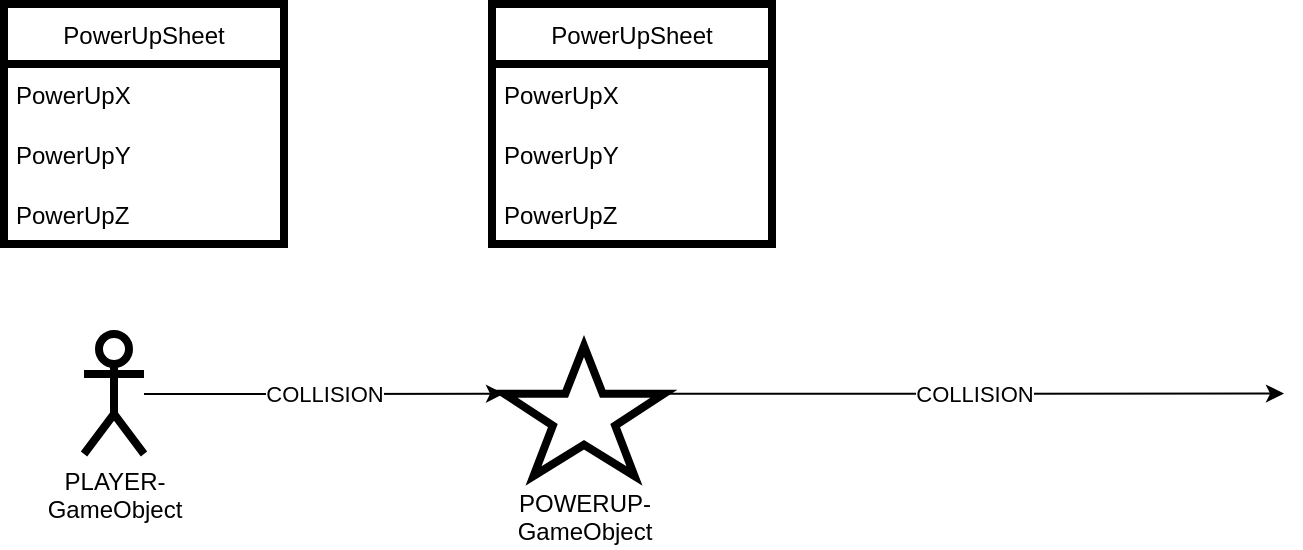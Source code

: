 <mxfile version="17.4.5" type="device"><diagram id="ZWSiO-3LRYcksgyxSfCH" name="Page-1"><mxGraphModel dx="825" dy="449" grid="1" gridSize="10" guides="1" tooltips="1" connect="1" arrows="1" fold="1" page="1" pageScale="1" pageWidth="827" pageHeight="1169" math="0" shadow="0"><root><mxCell id="0"/><mxCell id="1" parent="0"/><mxCell id="BkvBlq_xmDI9cJ0oDYBj-3" value="COLLISION" style="edgeStyle=orthogonalEdgeStyle;rounded=0;orthogonalLoop=1;jettySize=auto;html=1;entryX=0;entryY=0.367;entryDx=0;entryDy=0;entryPerimeter=0;" edge="1" parent="1" source="BkvBlq_xmDI9cJ0oDYBj-1" target="BkvBlq_xmDI9cJ0oDYBj-2"><mxGeometry relative="1" as="geometry"/></mxCell><mxCell id="BkvBlq_xmDI9cJ0oDYBj-1" value="PLAYER-&lt;br&gt;GameObject" style="shape=umlActor;verticalLabelPosition=bottom;verticalAlign=top;html=1;outlineConnect=0;strokeWidth=4;" vertex="1" parent="1"><mxGeometry x="210" y="585" width="30" height="60" as="geometry"/></mxCell><mxCell id="BkvBlq_xmDI9cJ0oDYBj-2" value="POWERUP-&lt;br&gt;GameObject" style="verticalLabelPosition=bottom;verticalAlign=top;html=1;shape=mxgraph.basic.star;strokeWidth=4;" vertex="1" parent="1"><mxGeometry x="420" y="591" width="80" height="65" as="geometry"/></mxCell><mxCell id="BkvBlq_xmDI9cJ0oDYBj-9" value="COLLISION" style="edgeStyle=orthogonalEdgeStyle;rounded=0;orthogonalLoop=1;jettySize=auto;html=1;exitX=1;exitY=0.367;exitDx=0;exitDy=0;exitPerimeter=0;" edge="1" parent="1" source="BkvBlq_xmDI9cJ0oDYBj-2"><mxGeometry relative="1" as="geometry"><mxPoint x="510" y="614.8" as="sourcePoint"/><mxPoint x="810" y="614.8" as="targetPoint"/><Array as="points"/></mxGeometry></mxCell><mxCell id="BkvBlq_xmDI9cJ0oDYBj-10" value="PowerUpSheet" style="swimlane;fontStyle=0;childLayout=stackLayout;horizontal=1;startSize=30;horizontalStack=0;resizeParent=1;resizeParentMax=0;resizeLast=0;collapsible=1;marginBottom=0;strokeWidth=4;" vertex="1" parent="1"><mxGeometry x="170" y="420" width="140" height="120" as="geometry"/></mxCell><mxCell id="BkvBlq_xmDI9cJ0oDYBj-11" value="PowerUpX" style="text;strokeColor=none;fillColor=none;align=left;verticalAlign=middle;spacingLeft=4;spacingRight=4;overflow=hidden;points=[[0,0.5],[1,0.5]];portConstraint=eastwest;rotatable=0;" vertex="1" parent="BkvBlq_xmDI9cJ0oDYBj-10"><mxGeometry y="30" width="140" height="30" as="geometry"/></mxCell><mxCell id="BkvBlq_xmDI9cJ0oDYBj-12" value="PowerUpY" style="text;strokeColor=none;fillColor=none;align=left;verticalAlign=middle;spacingLeft=4;spacingRight=4;overflow=hidden;points=[[0,0.5],[1,0.5]];portConstraint=eastwest;rotatable=0;" vertex="1" parent="BkvBlq_xmDI9cJ0oDYBj-10"><mxGeometry y="60" width="140" height="30" as="geometry"/></mxCell><mxCell id="BkvBlq_xmDI9cJ0oDYBj-13" value="PowerUpZ" style="text;strokeColor=none;fillColor=none;align=left;verticalAlign=middle;spacingLeft=4;spacingRight=4;overflow=hidden;points=[[0,0.5],[1,0.5]];portConstraint=eastwest;rotatable=0;" vertex="1" parent="BkvBlq_xmDI9cJ0oDYBj-10"><mxGeometry y="90" width="140" height="30" as="geometry"/></mxCell><mxCell id="BkvBlq_xmDI9cJ0oDYBj-14" value="PowerUpSheet" style="swimlane;fontStyle=0;childLayout=stackLayout;horizontal=1;startSize=30;horizontalStack=0;resizeParent=1;resizeParentMax=0;resizeLast=0;collapsible=1;marginBottom=0;strokeWidth=4;" vertex="1" parent="1"><mxGeometry x="414" y="420" width="140" height="120" as="geometry"/></mxCell><mxCell id="BkvBlq_xmDI9cJ0oDYBj-15" value="PowerUpX" style="text;strokeColor=none;fillColor=none;align=left;verticalAlign=middle;spacingLeft=4;spacingRight=4;overflow=hidden;points=[[0,0.5],[1,0.5]];portConstraint=eastwest;rotatable=0;" vertex="1" parent="BkvBlq_xmDI9cJ0oDYBj-14"><mxGeometry y="30" width="140" height="30" as="geometry"/></mxCell><mxCell id="BkvBlq_xmDI9cJ0oDYBj-16" value="PowerUpY" style="text;strokeColor=none;fillColor=none;align=left;verticalAlign=middle;spacingLeft=4;spacingRight=4;overflow=hidden;points=[[0,0.5],[1,0.5]];portConstraint=eastwest;rotatable=0;" vertex="1" parent="BkvBlq_xmDI9cJ0oDYBj-14"><mxGeometry y="60" width="140" height="30" as="geometry"/></mxCell><mxCell id="BkvBlq_xmDI9cJ0oDYBj-17" value="PowerUpZ" style="text;strokeColor=none;fillColor=none;align=left;verticalAlign=middle;spacingLeft=4;spacingRight=4;overflow=hidden;points=[[0,0.5],[1,0.5]];portConstraint=eastwest;rotatable=0;" vertex="1" parent="BkvBlq_xmDI9cJ0oDYBj-14"><mxGeometry y="90" width="140" height="30" as="geometry"/></mxCell></root></mxGraphModel></diagram></mxfile>